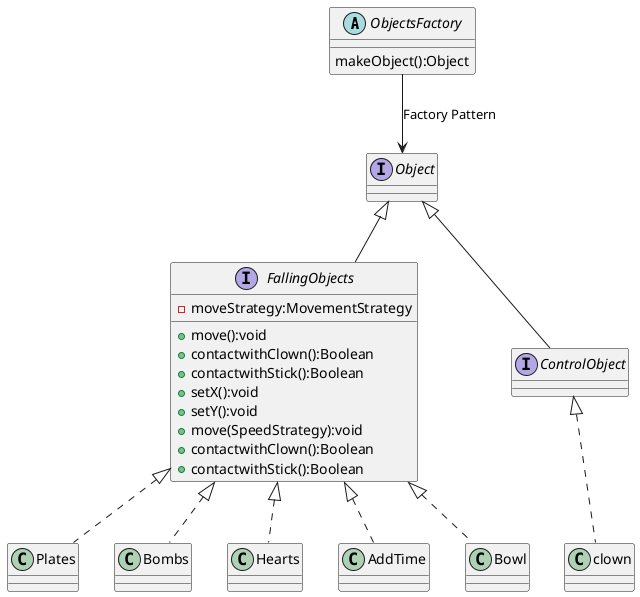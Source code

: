 @startuml Singelton

  abstract class ObjectsFactory{
    makeObject():Object
}
interface FallingObjects implements Object{
    +move():void
    +contactwithClown():Boolean
    +contactwithStick():Boolean

-moveStrategy:MovementStrategy     
+setX():void
    +setY():void
   + move(SpeedStrategy):void
    +contactwithClown():Boolean
    +contactwithStick():Boolean
}

interface Object{}
class clown implements ControlObject{}
interface ControlObject implements Object{}


ObjectsFactory --> Object:Factory Pattern


class Plates implements FallingObjects{

}

class Bombs implements FallingObjects{

}

class Hearts implements FallingObjects{

}

class AddTime implements FallingObjects{

}

class Bowl implements FallingObjects{

}



@enduml